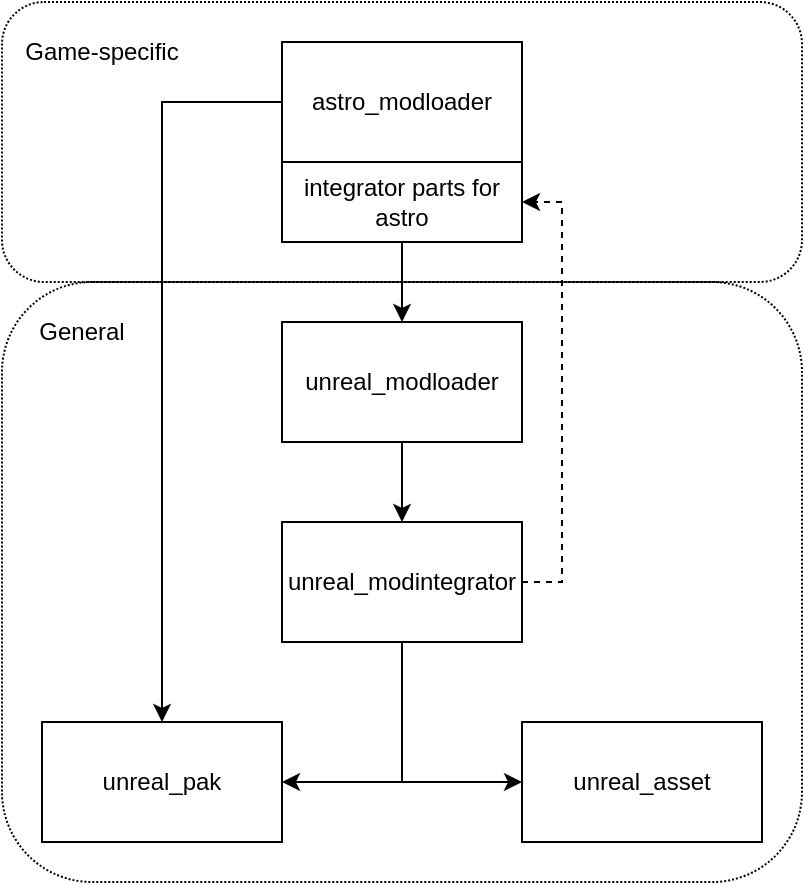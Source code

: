 <mxfile>
    <diagram id="e3K7-iO_7L0JWYq2Z9w7" name="Page-1">
        <mxGraphModel dx="997" dy="516" grid="1" gridSize="10" guides="1" tooltips="1" connect="1" arrows="1" fold="1" page="1" pageScale="1" pageWidth="827" pageHeight="1169" math="0" shadow="0">
            <root>
                <mxCell id="0"/>
                <mxCell id="1" parent="0"/>
                <mxCell id="4" value="" style="rounded=1;whiteSpace=wrap;html=1;dashed=1;dashPattern=1 1;fillColor=none;" vertex="1" parent="1">
                    <mxGeometry x="180" y="220" width="400" height="300" as="geometry"/>
                </mxCell>
                <mxCell id="3" value="" style="rounded=1;whiteSpace=wrap;html=1;dashed=1;dashPattern=1 1;fillColor=none;" vertex="1" parent="1">
                    <mxGeometry x="180" y="80" width="400" height="140" as="geometry"/>
                </mxCell>
                <mxCell id="3ItAD58T-IluxUvGlr_E-6" style="edgeStyle=orthogonalEdgeStyle;rounded=0;orthogonalLoop=1;jettySize=auto;html=1;" parent="1" source="3ItAD58T-IluxUvGlr_E-1" target="3ItAD58T-IluxUvGlr_E-5" edge="1">
                    <mxGeometry relative="1" as="geometry"/>
                </mxCell>
                <mxCell id="3ItAD58T-IluxUvGlr_E-8" style="edgeStyle=orthogonalEdgeStyle;rounded=0;orthogonalLoop=1;jettySize=auto;html=1;exitX=0;exitY=0.5;exitDx=0;exitDy=0;entryX=0.5;entryY=0;entryDx=0;entryDy=0;" parent="1" source="3ItAD58T-IluxUvGlr_E-1" target="3ItAD58T-IluxUvGlr_E-2" edge="1">
                    <mxGeometry relative="1" as="geometry"/>
                </mxCell>
                <mxCell id="3ItAD58T-IluxUvGlr_E-1" value="astro_modloader" style="rounded=0;whiteSpace=wrap;html=1;" parent="1" vertex="1">
                    <mxGeometry x="320" y="100" width="120" height="60" as="geometry"/>
                </mxCell>
                <mxCell id="3ItAD58T-IluxUvGlr_E-2" value="unreal_pak" style="rounded=0;whiteSpace=wrap;html=1;" parent="1" vertex="1">
                    <mxGeometry x="200" y="440" width="120" height="60" as="geometry"/>
                </mxCell>
                <mxCell id="3ItAD58T-IluxUvGlr_E-3" value="unreal_asset" style="rounded=0;whiteSpace=wrap;html=1;" parent="1" vertex="1">
                    <mxGeometry x="440" y="440" width="120" height="60" as="geometry"/>
                </mxCell>
                <mxCell id="3ItAD58T-IluxUvGlr_E-9" style="edgeStyle=orthogonalEdgeStyle;rounded=0;orthogonalLoop=1;jettySize=auto;html=1;exitX=0.5;exitY=1;exitDx=0;exitDy=0;entryX=1;entryY=0.5;entryDx=0;entryDy=0;" parent="1" source="3ItAD58T-IluxUvGlr_E-4" target="3ItAD58T-IluxUvGlr_E-2" edge="1">
                    <mxGeometry relative="1" as="geometry"/>
                </mxCell>
                <mxCell id="3ItAD58T-IluxUvGlr_E-10" style="edgeStyle=orthogonalEdgeStyle;rounded=0;orthogonalLoop=1;jettySize=auto;html=1;entryX=0;entryY=0.5;entryDx=0;entryDy=0;" parent="1" source="3ItAD58T-IluxUvGlr_E-4" target="3ItAD58T-IluxUvGlr_E-3" edge="1">
                    <mxGeometry relative="1" as="geometry"/>
                </mxCell>
                <mxCell id="3ItAD58T-IluxUvGlr_E-12" style="edgeStyle=orthogonalEdgeStyle;rounded=0;orthogonalLoop=1;jettySize=auto;html=1;exitX=1;exitY=0.5;exitDx=0;exitDy=0;entryX=1;entryY=0.5;entryDx=0;entryDy=0;dashed=1;" parent="1" source="3ItAD58T-IluxUvGlr_E-4" target="3ItAD58T-IluxUvGlr_E-11" edge="1">
                    <mxGeometry relative="1" as="geometry"/>
                </mxCell>
                <mxCell id="3ItAD58T-IluxUvGlr_E-4" value="unreal_modintegrator" style="rounded=0;whiteSpace=wrap;html=1;" parent="1" vertex="1">
                    <mxGeometry x="320" y="340" width="120" height="60" as="geometry"/>
                </mxCell>
                <mxCell id="3ItAD58T-IluxUvGlr_E-7" style="edgeStyle=orthogonalEdgeStyle;rounded=0;orthogonalLoop=1;jettySize=auto;html=1;entryX=0.5;entryY=0;entryDx=0;entryDy=0;" parent="1" source="3ItAD58T-IluxUvGlr_E-5" target="3ItAD58T-IluxUvGlr_E-4" edge="1">
                    <mxGeometry relative="1" as="geometry"/>
                </mxCell>
                <mxCell id="3ItAD58T-IluxUvGlr_E-5" value="unreal_modloader" style="rounded=0;whiteSpace=wrap;html=1;" parent="1" vertex="1">
                    <mxGeometry x="320" y="240" width="120" height="60" as="geometry"/>
                </mxCell>
                <mxCell id="3ItAD58T-IluxUvGlr_E-11" value="integrator parts for astro" style="rounded=0;whiteSpace=wrap;html=1;" parent="1" vertex="1">
                    <mxGeometry x="320" y="160" width="120" height="40" as="geometry"/>
                </mxCell>
                <mxCell id="5" value="Game-specific" style="text;html=1;strokeColor=none;fillColor=none;align=center;verticalAlign=middle;whiteSpace=wrap;rounded=0;dashed=1;dashPattern=1 1;" vertex="1" parent="1">
                    <mxGeometry x="190" y="90" width="80" height="30" as="geometry"/>
                </mxCell>
                <mxCell id="6" value="General" style="text;html=1;strokeColor=none;fillColor=none;align=center;verticalAlign=middle;whiteSpace=wrap;rounded=0;dashed=1;dashPattern=1 1;" vertex="1" parent="1">
                    <mxGeometry x="190" y="230" width="60" height="30" as="geometry"/>
                </mxCell>
            </root>
        </mxGraphModel>
    </diagram>
</mxfile>
